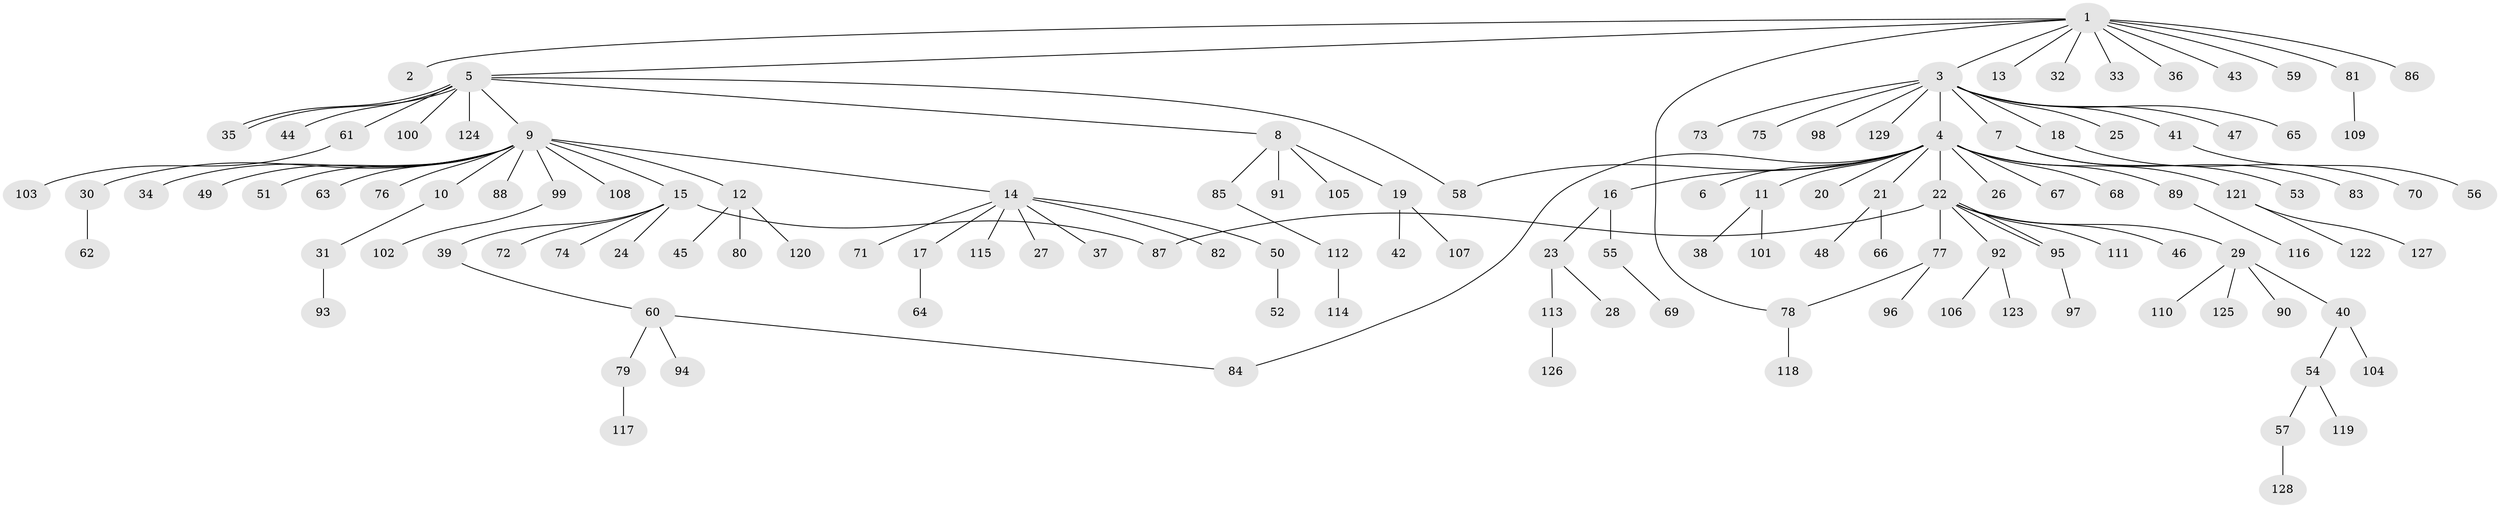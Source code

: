 // Generated by graph-tools (version 1.1) at 2025/26/03/09/25 03:26:01]
// undirected, 129 vertices, 134 edges
graph export_dot {
graph [start="1"]
  node [color=gray90,style=filled];
  1;
  2;
  3;
  4;
  5;
  6;
  7;
  8;
  9;
  10;
  11;
  12;
  13;
  14;
  15;
  16;
  17;
  18;
  19;
  20;
  21;
  22;
  23;
  24;
  25;
  26;
  27;
  28;
  29;
  30;
  31;
  32;
  33;
  34;
  35;
  36;
  37;
  38;
  39;
  40;
  41;
  42;
  43;
  44;
  45;
  46;
  47;
  48;
  49;
  50;
  51;
  52;
  53;
  54;
  55;
  56;
  57;
  58;
  59;
  60;
  61;
  62;
  63;
  64;
  65;
  66;
  67;
  68;
  69;
  70;
  71;
  72;
  73;
  74;
  75;
  76;
  77;
  78;
  79;
  80;
  81;
  82;
  83;
  84;
  85;
  86;
  87;
  88;
  89;
  90;
  91;
  92;
  93;
  94;
  95;
  96;
  97;
  98;
  99;
  100;
  101;
  102;
  103;
  104;
  105;
  106;
  107;
  108;
  109;
  110;
  111;
  112;
  113;
  114;
  115;
  116;
  117;
  118;
  119;
  120;
  121;
  122;
  123;
  124;
  125;
  126;
  127;
  128;
  129;
  1 -- 2;
  1 -- 3;
  1 -- 5;
  1 -- 13;
  1 -- 32;
  1 -- 33;
  1 -- 36;
  1 -- 43;
  1 -- 59;
  1 -- 78;
  1 -- 81;
  1 -- 86;
  3 -- 4;
  3 -- 7;
  3 -- 18;
  3 -- 25;
  3 -- 41;
  3 -- 47;
  3 -- 65;
  3 -- 73;
  3 -- 75;
  3 -- 98;
  3 -- 129;
  4 -- 6;
  4 -- 11;
  4 -- 16;
  4 -- 20;
  4 -- 21;
  4 -- 22;
  4 -- 26;
  4 -- 58;
  4 -- 67;
  4 -- 68;
  4 -- 84;
  4 -- 89;
  4 -- 121;
  5 -- 8;
  5 -- 9;
  5 -- 35;
  5 -- 35;
  5 -- 44;
  5 -- 58;
  5 -- 61;
  5 -- 100;
  5 -- 124;
  7 -- 53;
  7 -- 83;
  8 -- 19;
  8 -- 85;
  8 -- 91;
  8 -- 105;
  9 -- 10;
  9 -- 12;
  9 -- 14;
  9 -- 15;
  9 -- 30;
  9 -- 34;
  9 -- 49;
  9 -- 51;
  9 -- 63;
  9 -- 76;
  9 -- 88;
  9 -- 99;
  9 -- 108;
  10 -- 31;
  11 -- 38;
  11 -- 101;
  12 -- 45;
  12 -- 80;
  12 -- 120;
  14 -- 17;
  14 -- 27;
  14 -- 37;
  14 -- 50;
  14 -- 71;
  14 -- 82;
  14 -- 115;
  15 -- 24;
  15 -- 39;
  15 -- 72;
  15 -- 74;
  15 -- 87;
  16 -- 23;
  16 -- 55;
  17 -- 64;
  18 -- 70;
  19 -- 42;
  19 -- 107;
  21 -- 48;
  21 -- 66;
  22 -- 29;
  22 -- 46;
  22 -- 77;
  22 -- 87;
  22 -- 92;
  22 -- 95;
  22 -- 95;
  22 -- 111;
  23 -- 28;
  23 -- 113;
  29 -- 40;
  29 -- 90;
  29 -- 110;
  29 -- 125;
  30 -- 62;
  31 -- 93;
  39 -- 60;
  40 -- 54;
  40 -- 104;
  41 -- 56;
  50 -- 52;
  54 -- 57;
  54 -- 119;
  55 -- 69;
  57 -- 128;
  60 -- 79;
  60 -- 84;
  60 -- 94;
  61 -- 103;
  77 -- 78;
  77 -- 96;
  78 -- 118;
  79 -- 117;
  81 -- 109;
  85 -- 112;
  89 -- 116;
  92 -- 106;
  92 -- 123;
  95 -- 97;
  99 -- 102;
  112 -- 114;
  113 -- 126;
  121 -- 122;
  121 -- 127;
}

